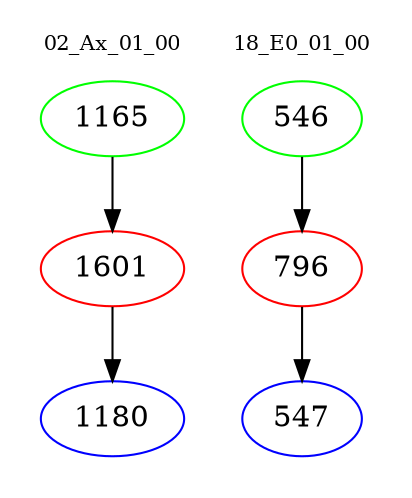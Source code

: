digraph{
subgraph cluster_0 {
color = white
label = "02_Ax_01_00";
fontsize=10;
T0_1165 [label="1165", color="green"]
T0_1165 -> T0_1601 [color="black"]
T0_1601 [label="1601", color="red"]
T0_1601 -> T0_1180 [color="black"]
T0_1180 [label="1180", color="blue"]
}
subgraph cluster_1 {
color = white
label = "18_E0_01_00";
fontsize=10;
T1_546 [label="546", color="green"]
T1_546 -> T1_796 [color="black"]
T1_796 [label="796", color="red"]
T1_796 -> T1_547 [color="black"]
T1_547 [label="547", color="blue"]
}
}
